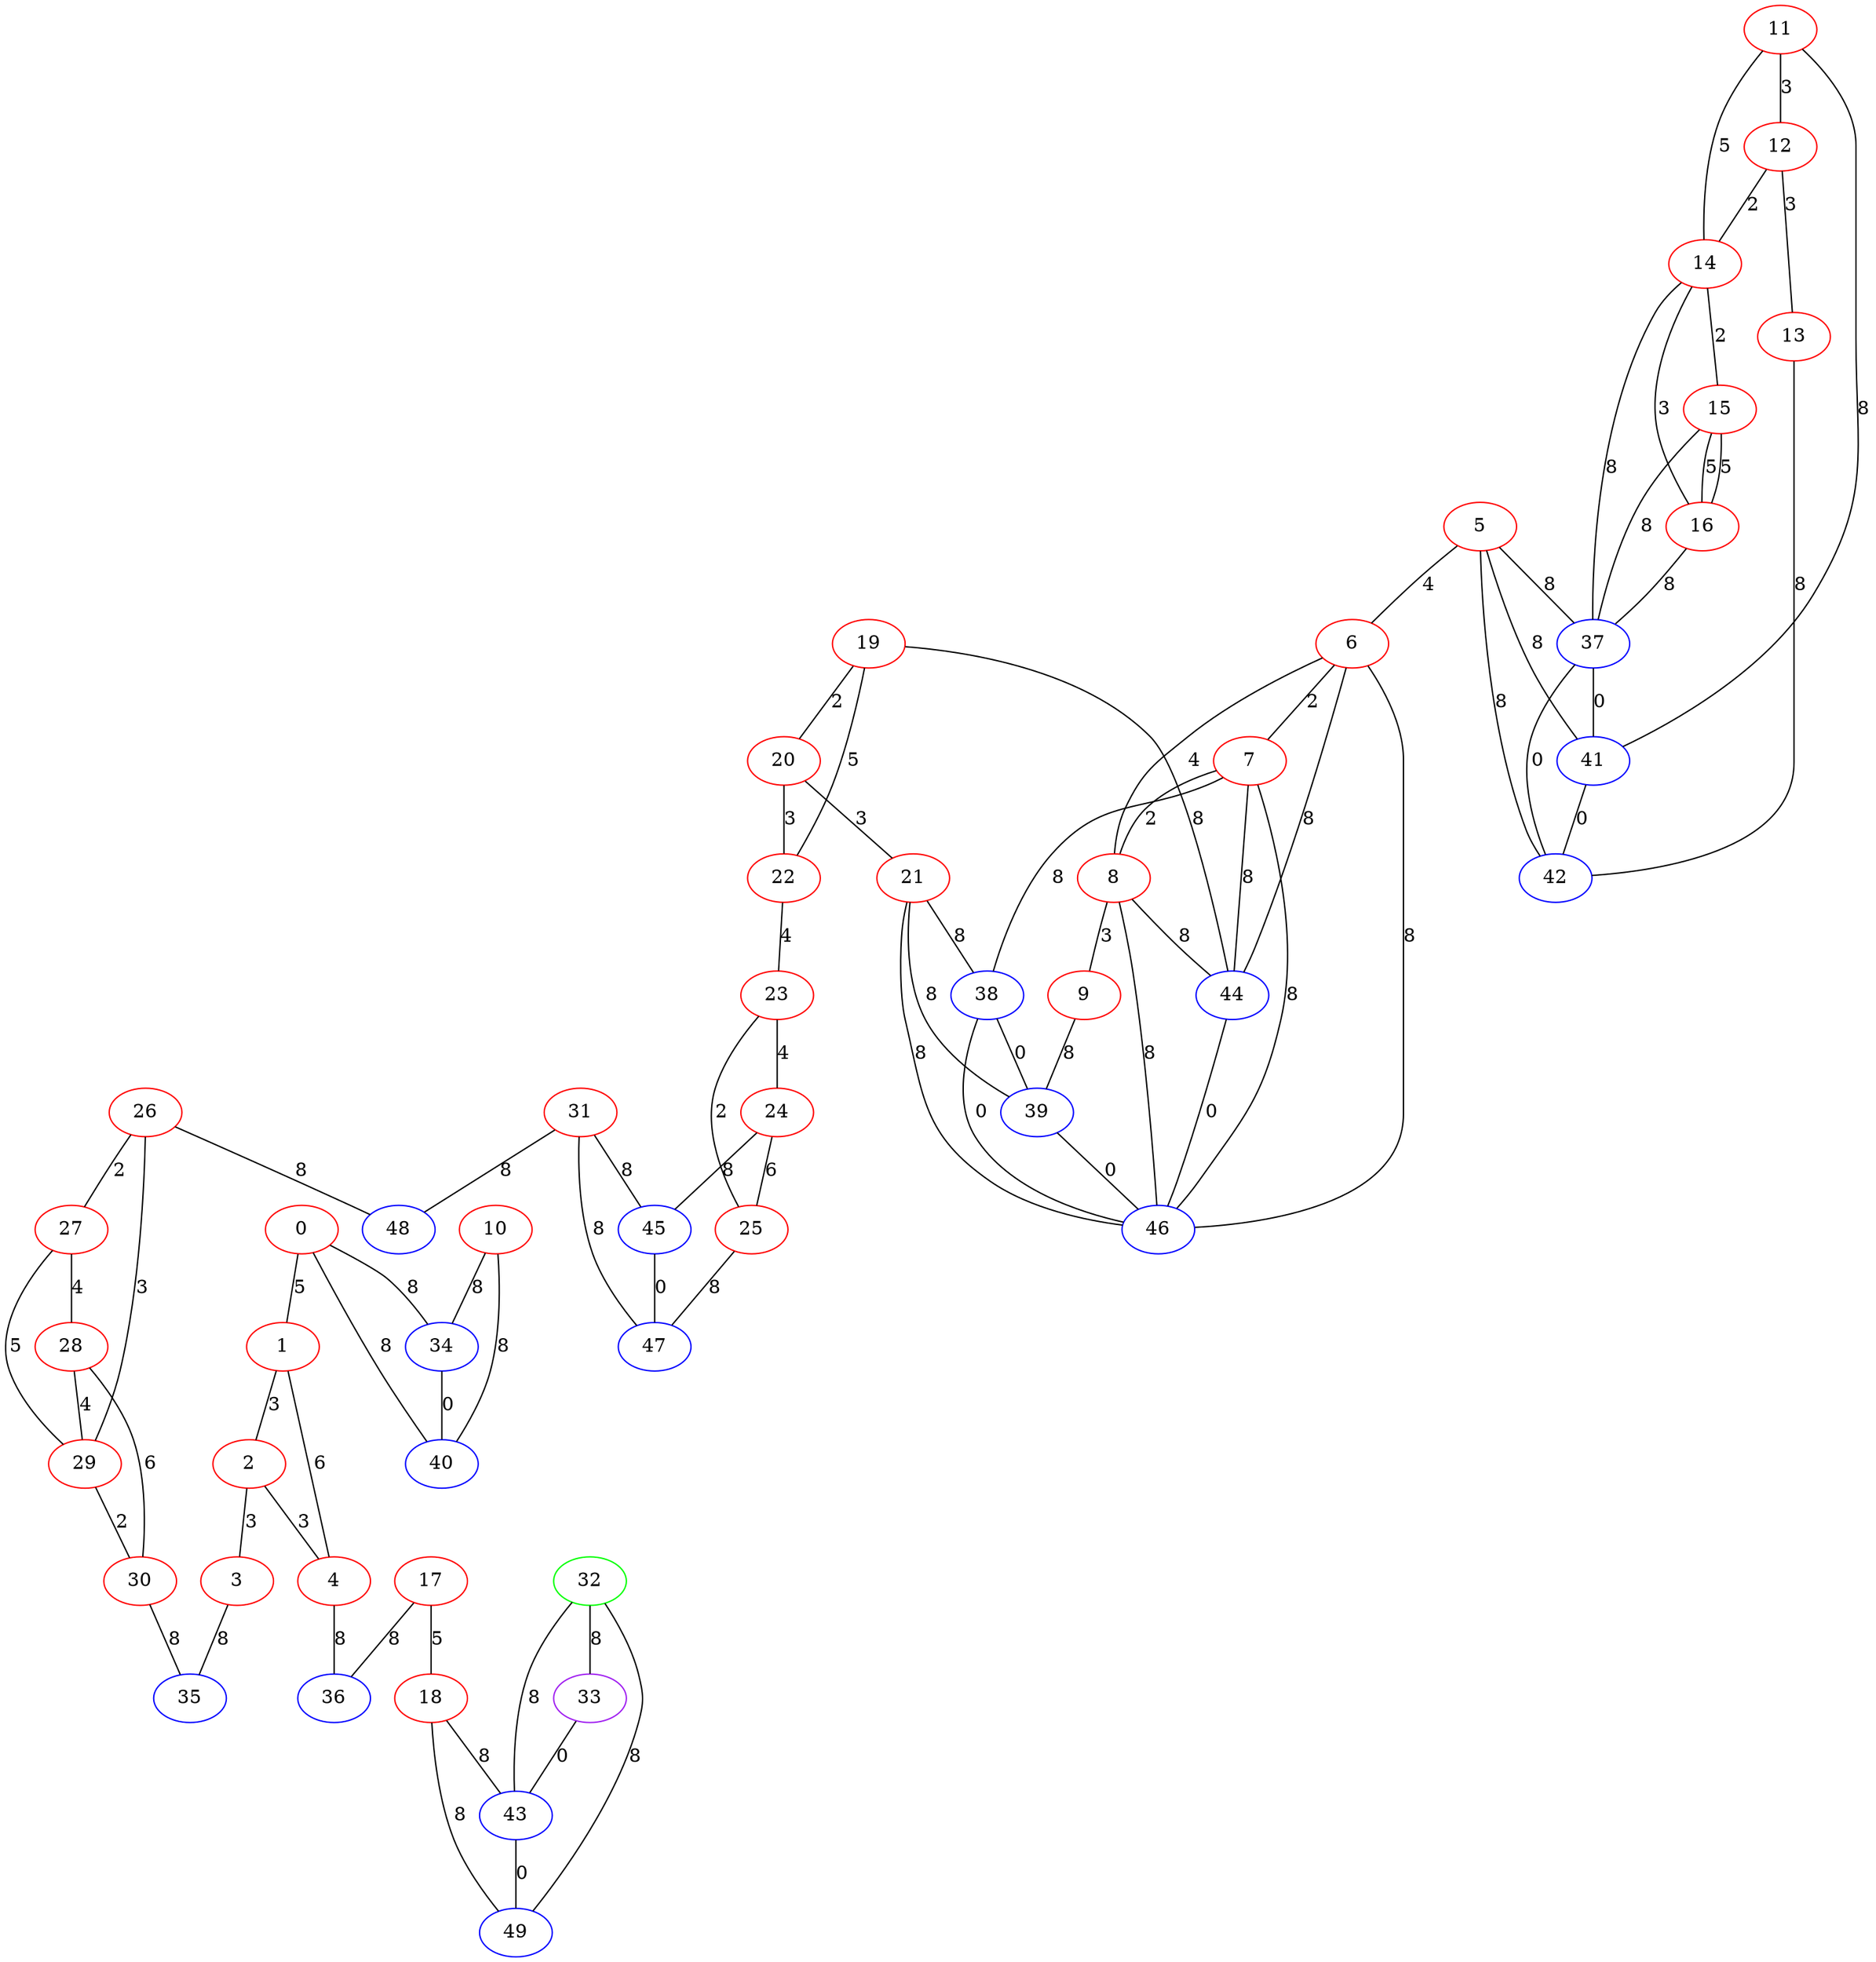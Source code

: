 graph "" {
0 [color=red, weight=1];
1 [color=red, weight=1];
2 [color=red, weight=1];
3 [color=red, weight=1];
4 [color=red, weight=1];
5 [color=red, weight=1];
6 [color=red, weight=1];
7 [color=red, weight=1];
8 [color=red, weight=1];
9 [color=red, weight=1];
10 [color=red, weight=1];
11 [color=red, weight=1];
12 [color=red, weight=1];
13 [color=red, weight=1];
14 [color=red, weight=1];
15 [color=red, weight=1];
16 [color=red, weight=1];
17 [color=red, weight=1];
18 [color=red, weight=1];
19 [color=red, weight=1];
20 [color=red, weight=1];
21 [color=red, weight=1];
22 [color=red, weight=1];
23 [color=red, weight=1];
24 [color=red, weight=1];
25 [color=red, weight=1];
26 [color=red, weight=1];
27 [color=red, weight=1];
28 [color=red, weight=1];
29 [color=red, weight=1];
30 [color=red, weight=1];
31 [color=red, weight=1];
32 [color=green, weight=2];
33 [color=purple, weight=4];
34 [color=blue, weight=3];
35 [color=blue, weight=3];
36 [color=blue, weight=3];
37 [color=blue, weight=3];
38 [color=blue, weight=3];
39 [color=blue, weight=3];
40 [color=blue, weight=3];
41 [color=blue, weight=3];
42 [color=blue, weight=3];
43 [color=blue, weight=3];
44 [color=blue, weight=3];
45 [color=blue, weight=3];
46 [color=blue, weight=3];
47 [color=blue, weight=3];
48 [color=blue, weight=3];
49 [color=blue, weight=3];
0 -- 40  [key=0, label=8];
0 -- 1  [key=0, label=5];
0 -- 34  [key=0, label=8];
1 -- 2  [key=0, label=3];
1 -- 4  [key=0, label=6];
2 -- 3  [key=0, label=3];
2 -- 4  [key=0, label=3];
3 -- 35  [key=0, label=8];
4 -- 36  [key=0, label=8];
5 -- 41  [key=0, label=8];
5 -- 42  [key=0, label=8];
5 -- 37  [key=0, label=8];
5 -- 6  [key=0, label=4];
6 -- 8  [key=0, label=4];
6 -- 44  [key=0, label=8];
6 -- 46  [key=0, label=8];
6 -- 7  [key=0, label=2];
7 -- 8  [key=0, label=2];
7 -- 46  [key=0, label=8];
7 -- 44  [key=0, label=8];
7 -- 38  [key=0, label=8];
8 -- 9  [key=0, label=3];
8 -- 44  [key=0, label=8];
8 -- 46  [key=0, label=8];
9 -- 39  [key=0, label=8];
10 -- 40  [key=0, label=8];
10 -- 34  [key=0, label=8];
11 -- 41  [key=0, label=8];
11 -- 12  [key=0, label=3];
11 -- 14  [key=0, label=5];
12 -- 13  [key=0, label=3];
12 -- 14  [key=0, label=2];
13 -- 42  [key=0, label=8];
14 -- 16  [key=0, label=3];
14 -- 37  [key=0, label=8];
14 -- 15  [key=0, label=2];
15 -- 16  [key=0, label=5];
15 -- 16  [key=1, label=5];
15 -- 37  [key=0, label=8];
16 -- 37  [key=0, label=8];
17 -- 18  [key=0, label=5];
17 -- 36  [key=0, label=8];
18 -- 43  [key=0, label=8];
18 -- 49  [key=0, label=8];
19 -- 44  [key=0, label=8];
19 -- 20  [key=0, label=2];
19 -- 22  [key=0, label=5];
20 -- 21  [key=0, label=3];
20 -- 22  [key=0, label=3];
21 -- 46  [key=0, label=8];
21 -- 38  [key=0, label=8];
21 -- 39  [key=0, label=8];
22 -- 23  [key=0, label=4];
23 -- 24  [key=0, label=4];
23 -- 25  [key=0, label=2];
24 -- 25  [key=0, label=6];
24 -- 45  [key=0, label=8];
25 -- 47  [key=0, label=8];
26 -- 48  [key=0, label=8];
26 -- 27  [key=0, label=2];
26 -- 29  [key=0, label=3];
27 -- 28  [key=0, label=4];
27 -- 29  [key=0, label=5];
28 -- 29  [key=0, label=4];
28 -- 30  [key=0, label=6];
29 -- 30  [key=0, label=2];
30 -- 35  [key=0, label=8];
31 -- 48  [key=0, label=8];
31 -- 45  [key=0, label=8];
31 -- 47  [key=0, label=8];
32 -- 33  [key=0, label=8];
32 -- 43  [key=0, label=8];
32 -- 49  [key=0, label=8];
33 -- 43  [key=0, label=0];
34 -- 40  [key=0, label=0];
37 -- 41  [key=0, label=0];
37 -- 42  [key=0, label=0];
38 -- 39  [key=0, label=0];
38 -- 46  [key=0, label=0];
39 -- 46  [key=0, label=0];
41 -- 42  [key=0, label=0];
43 -- 49  [key=0, label=0];
44 -- 46  [key=0, label=0];
45 -- 47  [key=0, label=0];
}
